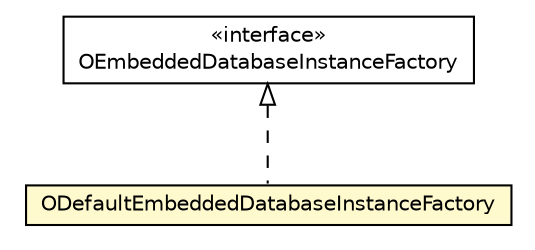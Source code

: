 #!/usr/local/bin/dot
#
# Class diagram 
# Generated by UMLGraph version R5_6-24-gf6e263 (http://www.umlgraph.org/)
#

digraph G {
	edge [fontname="Helvetica",fontsize=10,labelfontname="Helvetica",labelfontsize=10];
	node [fontname="Helvetica",fontsize=10,shape=plaintext];
	nodesep=0.25;
	ranksep=0.5;
	// com.orientechnologies.orient.core.db.ODefaultEmbeddedDatabaseInstanceFactory
	c2630607 [label=<<table title="com.orientechnologies.orient.core.db.ODefaultEmbeddedDatabaseInstanceFactory" border="0" cellborder="1" cellspacing="0" cellpadding="2" port="p" bgcolor="lemonChiffon" href="./ODefaultEmbeddedDatabaseInstanceFactory.html">
		<tr><td><table border="0" cellspacing="0" cellpadding="1">
<tr><td align="center" balign="center"> ODefaultEmbeddedDatabaseInstanceFactory </td></tr>
		</table></td></tr>
		</table>>, URL="./ODefaultEmbeddedDatabaseInstanceFactory.html", fontname="Helvetica", fontcolor="black", fontsize=10.0];
	// com.orientechnologies.orient.core.db.OEmbeddedDatabaseInstanceFactory
	c2630620 [label=<<table title="com.orientechnologies.orient.core.db.OEmbeddedDatabaseInstanceFactory" border="0" cellborder="1" cellspacing="0" cellpadding="2" port="p" href="./OEmbeddedDatabaseInstanceFactory.html">
		<tr><td><table border="0" cellspacing="0" cellpadding="1">
<tr><td align="center" balign="center"> &#171;interface&#187; </td></tr>
<tr><td align="center" balign="center"> OEmbeddedDatabaseInstanceFactory </td></tr>
		</table></td></tr>
		</table>>, URL="./OEmbeddedDatabaseInstanceFactory.html", fontname="Helvetica", fontcolor="black", fontsize=10.0];
	//com.orientechnologies.orient.core.db.ODefaultEmbeddedDatabaseInstanceFactory implements com.orientechnologies.orient.core.db.OEmbeddedDatabaseInstanceFactory
	c2630620:p -> c2630607:p [dir=back,arrowtail=empty,style=dashed];
}

